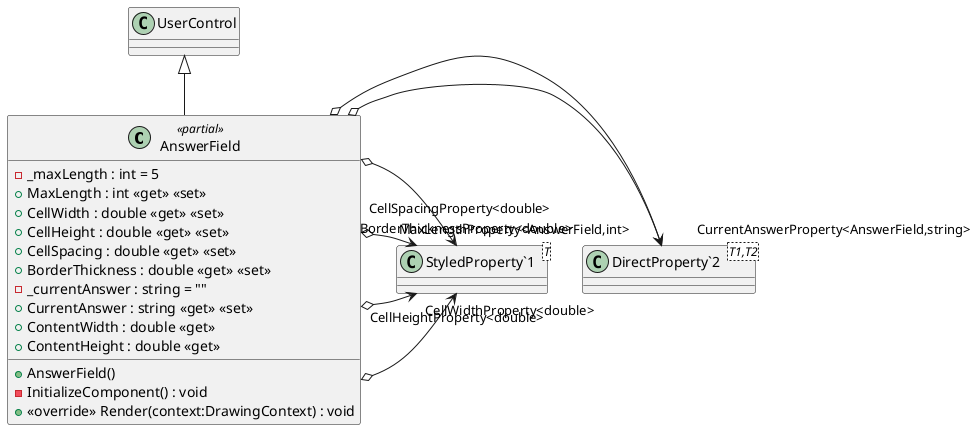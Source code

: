 @startuml
class AnswerField <<partial>> {
    - _maxLength : int = 5
    + MaxLength : int <<get>> <<set>>
    + CellWidth : double <<get>> <<set>>
    + CellHeight : double <<get>> <<set>>
    + CellSpacing : double <<get>> <<set>>
    + BorderThickness : double <<get>> <<set>>
    - _currentAnswer : string = ""
    + CurrentAnswer : string <<get>> <<set>>
    + ContentWidth : double <<get>>
    + ContentHeight : double <<get>>
    + AnswerField()
    - InitializeComponent() : void
    + <<override>> Render(context:DrawingContext) : void
}
class "DirectProperty`2"<T1,T2> {
}
class "StyledProperty`1"<T> {
}
UserControl <|-- AnswerField
AnswerField o-> "MaxLengthProperty<AnswerField,int>" "DirectProperty`2"
AnswerField o-> "CellWidthProperty<double>" "StyledProperty`1"
AnswerField o-> "CellHeightProperty<double>" "StyledProperty`1"
AnswerField o-> "CellSpacingProperty<double>" "StyledProperty`1"
AnswerField o-> "BorderThicknessProperty<double>" "StyledProperty`1"
AnswerField o-> "CurrentAnswerProperty<AnswerField,string>" "DirectProperty`2"
@enduml
